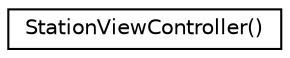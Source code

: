 digraph G
{
  edge [fontname="Helvetica",fontsize="10",labelfontname="Helvetica",labelfontsize="10"];
  node [fontname="Helvetica",fontsize="10",shape=record];
  rankdir="LR";
  Node1 [label="StationViewController()",height=0.2,width=0.4,color="black", fillcolor="white", style="filled",URL="$interface_station_view_controller_07_08.html"];
}
